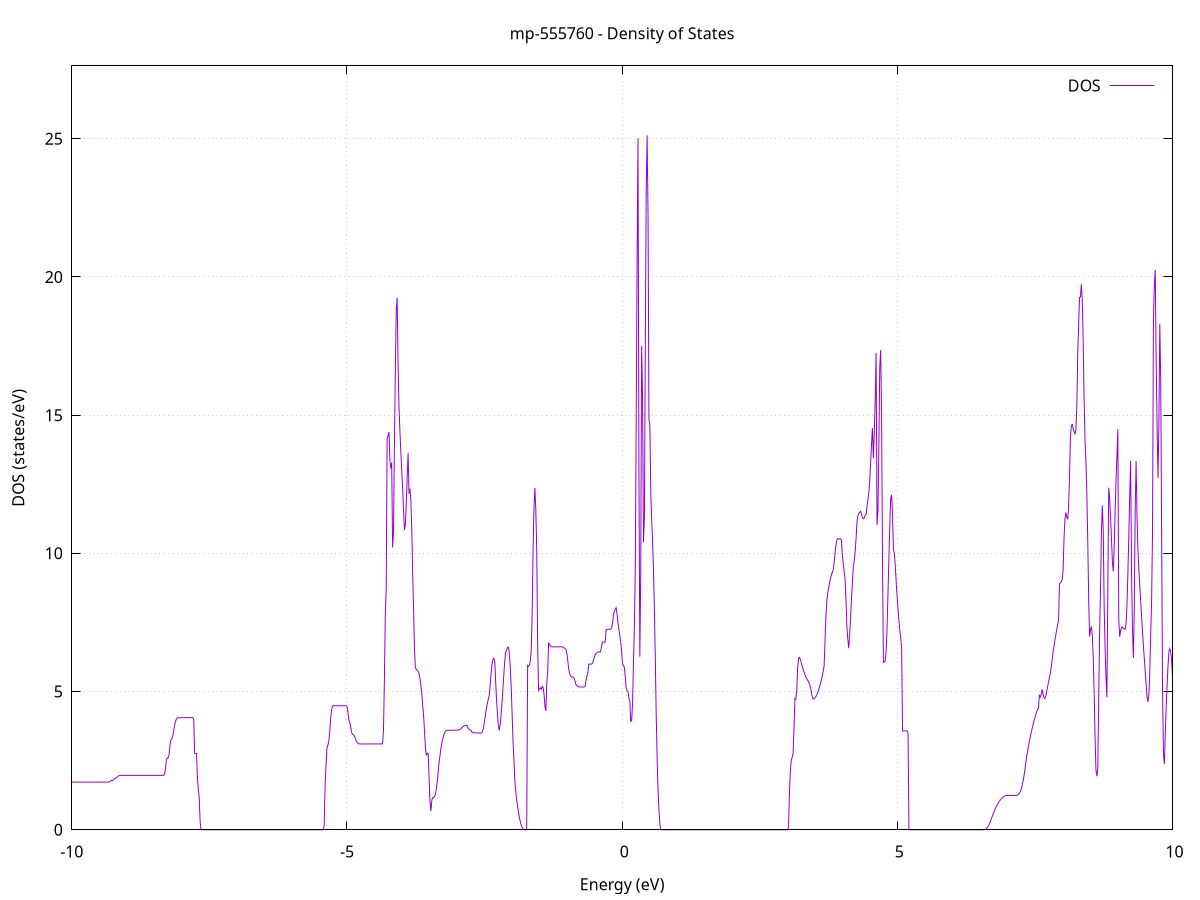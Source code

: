 set title 'mp-555760 - Density of States'
set xlabel 'Energy (eV)'
set ylabel 'DOS (states/eV)'
set grid
set xrange [-10:10]
set yrange [0:27.635]
set xzeroaxis lt -1
set terminal png size 800,600
set output 'mp-555760_dos_gnuplot.png'
plot '-' using 1:2 with lines title 'DOS'
-16.934200 0.000000
-16.917600 0.000000
-16.901000 0.000000
-16.884400 0.000000
-16.867900 0.000000
-16.851300 0.000000
-16.834700 0.000000
-16.818100 0.000000
-16.801600 0.000000
-16.785000 0.000000
-16.768400 0.000000
-16.751800 0.000000
-16.735200 0.000000
-16.718700 0.000000
-16.702100 0.000000
-16.685500 0.000000
-16.668900 0.000000
-16.652400 0.000000
-16.635800 0.000000
-16.619200 0.000000
-16.602600 0.000000
-16.586100 0.000000
-16.569500 0.000000
-16.552900 0.000000
-16.536300 0.000000
-16.519800 0.000000
-16.503200 0.000000
-16.486600 0.000000
-16.470000 0.000000
-16.453500 0.000000
-16.436900 0.000000
-16.420300 0.000000
-16.403700 0.000000
-16.387200 0.000000
-16.370600 0.000000
-16.354000 0.000000
-16.337400 0.000000
-16.320900 0.000000
-16.304300 0.000000
-16.287700 0.000000
-16.271100 0.000000
-16.254500 0.000000
-16.238000 0.000000
-16.221400 0.000000
-16.204800 0.000000
-16.188200 0.000000
-16.171700 0.000000
-16.155100 0.000000
-16.138500 0.000000
-16.121900 0.000000
-16.105400 0.000000
-16.088800 0.000000
-16.072200 0.000000
-16.055600 0.000000
-16.039100 0.000000
-16.022500 0.000000
-16.005900 0.000000
-15.989300 0.000000
-15.972800 0.000000
-15.956200 0.000000
-15.939600 0.000000
-15.923000 0.000000
-15.906500 0.000000
-15.889900 0.000000
-15.873300 0.000000
-15.856700 0.000000
-15.840200 0.000000
-15.823600 0.000000
-15.807000 0.000000
-15.790400 0.000000
-15.773900 0.000000
-15.757300 0.000000
-15.740700 0.000000
-15.724100 0.000000
-15.707500 0.000000
-15.691000 0.000000
-15.674400 0.000000
-15.657800 0.000000
-15.641200 0.000000
-15.624700 0.000000
-15.608100 0.000000
-15.591500 0.000000
-15.574900 0.000000
-15.558400 0.000000
-15.541800 0.000000
-15.525200 0.000000
-15.508600 0.000000
-15.492100 0.000000
-15.475500 0.000000
-15.458900 0.000000
-15.442300 0.000000
-15.425800 0.006400
-15.409200 0.927400
-15.392600 3.943100
-15.376000 4.094600
-15.359500 4.094700
-15.342900 9.474000
-15.326300 12.316600
-15.309700 12.316700
-15.293200 12.316800
-15.276600 12.317000
-15.260000 12.289100
-15.243400 11.494500
-15.226800 9.606800
-15.210300 9.606000
-15.193700 9.606200
-15.177100 5.337600
-15.160500 4.163400
-15.144000 4.163400
-15.127400 4.163400
-15.110800 4.163400
-15.094200 4.163400
-15.077700 4.163400
-15.061100 4.163500
-15.044500 4.163500
-15.027900 4.163500
-15.011400 4.163500
-14.994800 4.163500
-14.978200 4.163500
-14.961600 4.163500
-14.945100 4.163500
-14.928500 4.163500
-14.911900 4.163500
-14.895300 4.163500
-14.878800 4.163500
-14.862200 4.163500
-14.845600 4.163500
-14.829000 4.163600
-14.812500 4.163600
-14.795900 4.163600
-14.779300 4.163500
-14.762700 4.026900
-14.746100 3.639000
-14.729600 3.639000
-14.713000 3.639000
-14.696400 2.822400
-14.679800 2.651200
-14.663300 2.651200
-14.646700 2.651200
-14.630100 2.651200
-14.613500 2.651200
-14.597000 2.651200
-14.580400 2.651200
-14.563800 2.651200
-14.547200 2.651200
-14.530700 2.651200
-14.514100 2.651200
-14.497500 2.651200
-14.480900 2.651200
-14.464400 2.651200
-14.447800 2.651200
-14.431200 2.651200
-14.414600 2.651200
-14.398100 2.651200
-14.381500 2.651200
-14.364900 2.651200
-14.348300 2.651200
-14.331800 2.651200
-14.315200 2.651200
-14.298600 2.651200
-14.282000 2.651200
-14.265500 2.651200
-14.248900 2.651200
-14.232300 2.651200
-14.215700 2.651300
-14.199100 2.651300
-14.182600 2.651300
-14.166000 2.651300
-14.149400 2.651300
-14.132800 2.651300
-14.116300 2.651300
-14.099700 2.651300
-14.083100 2.651300
-14.066500 2.651300
-14.050000 2.651300
-14.033400 2.651300
-14.016800 2.651300
-14.000200 2.651300
-13.983700 2.033900
-13.967100 0.877600
-13.950500 0.877600
-13.933900 0.055100
-13.917400 1.848300
-13.900800 1.987000
-13.884200 1.987000
-13.867600 1.987000
-13.851100 1.987000
-13.834500 1.987000
-13.817900 1.987000
-13.801300 1.987000
-13.784800 1.987000
-13.768200 1.987000
-13.751600 1.987000
-13.735000 1.987000
-13.718400 1.987000
-13.701900 1.987000
-13.685300 1.987000
-13.668700 1.987000
-13.652100 1.987000
-13.635600 1.987000
-13.619000 1.987000
-13.602400 1.987000
-13.585800 1.987000
-13.569300 1.987000
-13.552700 1.987000
-13.536100 1.987000
-13.519500 1.987000
-13.503000 1.987000
-13.486400 1.987000
-13.469800 1.987000
-13.453200 1.987000
-13.436700 1.987000
-13.420100 1.987000
-13.403500 1.987000
-13.386900 1.987000
-13.370400 1.987000
-13.353800 1.987000
-13.337200 1.987000
-13.320600 1.987000
-13.304100 1.987000
-13.287500 1.987000
-13.270900 1.987000
-13.254300 1.987000
-13.237700 1.987000
-13.221200 1.987000
-13.204600 1.987000
-13.188000 1.987000
-13.171400 1.987000
-13.154900 1.987000
-13.138300 1.987000
-13.121700 1.987000
-13.105100 1.987000
-13.088600 1.987000
-13.072000 1.987000
-13.055400 1.987000
-13.038800 1.987000
-13.022300 1.987000
-13.005700 1.987000
-12.989100 1.987000
-12.972500 1.987000
-12.956000 1.982800
-12.939400 1.862700
-12.922800 1.862700
-12.906200 1.765100
-12.889700 1.660700
-12.873100 1.660000
-12.856500 1.660000
-12.839900 1.660000
-12.823400 1.660000
-12.806800 1.660000
-12.790200 1.660000
-12.773600 1.660000
-12.757100 1.660000
-12.740500 1.660000
-12.723900 1.660000
-12.707300 1.660000
-12.690700 1.660000
-12.674200 1.660000
-12.657600 1.660000
-12.641000 1.660000
-12.624400 1.660000
-12.607900 1.660000
-12.591300 1.660000
-12.574700 1.660000
-12.558100 1.660000
-12.541600 1.660000
-12.525000 1.660000
-12.508400 1.660000
-12.491800 1.660000
-12.475300 1.660000
-12.458700 1.660000
-12.442100 1.660000
-12.425500 1.660000
-12.409000 1.660000
-12.392400 1.660000
-12.375800 1.660000
-12.359200 1.660000
-12.342700 1.660000
-12.326100 1.660000
-12.309500 1.660000
-12.292900 1.660000
-12.276400 1.660000
-12.259800 1.660000
-12.243200 1.660000
-12.226600 1.660000
-12.210000 1.660000
-12.193500 1.660000
-12.176900 1.660000
-12.160300 1.660000
-12.143700 1.660000
-12.127200 1.660000
-12.110600 1.660000
-12.094000 1.660000
-12.077400 1.660000
-12.060900 1.660000
-12.044300 1.660000
-12.027700 1.660000
-12.011100 1.660000
-11.994600 1.660000
-11.978000 1.660000
-11.961400 1.660000
-11.944800 1.660000
-11.928300 1.660000
-11.911700 1.660000
-11.895100 1.660000
-11.878500 1.660000
-11.862000 1.660000
-11.845400 1.660000
-11.828800 1.660000
-11.812200 1.660000
-11.795700 1.660000
-11.779100 1.660000
-11.762500 1.660000
-11.745900 1.652500
-11.729300 1.650900
-11.712800 1.650900
-11.696200 1.654600
-11.679600 1.633800
-11.663000 1.633800
-11.646500 1.633800
-11.629900 1.633800
-11.613300 1.633800
-11.596700 1.633700
-11.580200 1.633700
-11.563600 1.633700
-11.547000 1.633700
-11.530400 1.633700
-11.513900 1.633700
-11.497300 1.633700
-11.480700 1.633700
-11.464100 1.633700
-11.447600 1.633700
-11.431000 1.633700
-11.414400 1.633700
-11.397800 1.633700
-11.381300 1.633700
-11.364700 1.633700
-11.348100 1.633700
-11.331500 1.633700
-11.315000 1.633700
-11.298400 1.633700
-11.281800 1.633700
-11.265200 1.633700
-11.248600 1.633700
-11.232100 1.633700
-11.215500 1.633700
-11.198900 1.633700
-11.182300 1.633700
-11.165800 1.633700
-11.149200 1.633600
-11.132600 1.633600
-11.116000 1.633600
-11.099500 1.633600
-11.082900 1.633600
-11.066300 1.633600
-11.049700 1.633600
-11.033200 1.633600
-11.016600 1.633600
-11.000000 1.633600
-10.983400 1.633600
-10.966900 1.633600
-10.950300 1.633600
-10.933700 1.633600
-10.917100 1.633600
-10.900600 1.633600
-10.884000 1.633600
-10.867400 1.633600
-10.850800 1.633600
-10.834300 1.633600
-10.817700 1.633600
-10.801100 1.633600
-10.784500 1.633600
-10.768000 1.633600
-10.751400 1.633600
-10.734800 1.633600
-10.718200 1.633600
-10.701600 1.633600
-10.685100 1.633600
-10.668500 1.633600
-10.651900 1.633600
-10.635300 1.633600
-10.618800 1.633600
-10.602200 1.633600
-10.585600 1.633600
-10.569000 1.633600
-10.552500 1.633600
-10.535900 1.633600
-10.519300 1.176800
-10.502700 0.530800
-10.486200 0.530800
-10.469600 0.530800
-10.453000 0.499700
-10.436400 0.339400
-10.419900 0.108400
-10.403300 0.464900
-10.386700 1.146400
-10.370100 1.725200
-10.353600 1.725200
-10.337000 1.725200
-10.320400 1.725200
-10.303800 1.725200
-10.287300 1.725200
-10.270700 1.725200
-10.254100 1.725200
-10.237500 1.725200
-10.220900 1.725100
-10.204400 1.725100
-10.187800 1.725100
-10.171200 1.725100
-10.154600 1.725100
-10.138100 1.725100
-10.121500 1.725100
-10.104900 1.725100
-10.088300 1.725100
-10.071800 1.725100
-10.055200 1.725100
-10.038600 1.725000
-10.022000 1.725000
-10.005500 1.725000
-9.988900 1.725000
-9.972300 1.725000
-9.955700 1.725000
-9.939200 1.725000
-9.922600 1.725000
-9.906000 1.725000
-9.889400 1.725000
-9.872900 1.725000
-9.856300 1.725000
-9.839700 1.725000
-9.823100 1.725000
-9.806600 1.724900
-9.790000 1.724900
-9.773400 1.724900
-9.756800 1.724900
-9.740200 1.724900
-9.723700 1.724900
-9.707100 1.724900
-9.690500 1.724900
-9.673900 1.724900
-9.657400 1.724900
-9.640800 1.724900
-9.624200 1.724900
-9.607600 1.724900
-9.591100 1.724900
-9.574500 1.724900
-9.557900 1.724900
-9.541300 1.724900
-9.524800 1.724900
-9.508200 1.724900
-9.491600 1.724900
-9.475000 1.724900
-9.458500 1.724900
-9.441900 1.724900
-9.425300 1.724900
-9.408700 1.724900
-9.392200 1.724900
-9.375600 1.724900
-9.359000 1.724900
-9.342400 1.724900
-9.325900 1.728100
-9.309300 1.741400
-9.292700 1.772700
-9.276100 1.783900
-9.259600 1.783900
-9.243000 1.796900
-9.226400 1.854100
-9.209800 1.870200
-9.193200 1.881300
-9.176700 1.905600
-9.160100 1.938200
-9.143500 1.955800
-9.126900 1.965800
-9.110400 1.968200
-9.093800 1.968200
-9.077200 1.968200
-9.060600 1.968200
-9.044100 1.968200
-9.027500 1.968200
-9.010900 1.968100
-8.994300 1.968100
-8.977800 1.968100
-8.961200 1.968100
-8.944600 1.968100
-8.928000 1.968100
-8.911500 1.968100
-8.894900 1.968100
-8.878300 1.968100
-8.861700 1.968100
-8.845200 1.968100
-8.828600 1.968100
-8.812000 1.968100
-8.795400 1.968100
-8.778900 1.968100
-8.762300 1.968100
-8.745700 1.968100
-8.729100 1.968100
-8.712500 1.968100
-8.696000 1.968100
-8.679400 1.968000
-8.662800 1.968000
-8.646200 1.968000
-8.629700 1.968000
-8.613100 1.968000
-8.596500 1.968000
-8.579900 1.968000
-8.563400 1.968000
-8.546800 1.968000
-8.530200 1.968000
-8.513600 1.968000
-8.497100 1.968000
-8.480500 1.968000
-8.463900 1.968000
-8.447300 1.968000
-8.430800 1.968000
-8.414200 1.968000
-8.397600 1.968000
-8.381000 1.968000
-8.364500 1.968000
-8.347900 1.967900
-8.331300 1.967900
-8.314700 2.017600
-8.298200 2.197100
-8.281600 2.516100
-8.265000 2.598800
-8.248400 2.599800
-8.231800 2.723000
-8.215300 3.086000
-8.198700 3.266400
-8.182100 3.293200
-8.165500 3.389200
-8.149000 3.556500
-8.132400 3.784700
-8.115800 3.915800
-8.099200 4.003200
-8.082700 4.047000
-8.066100 4.052600
-8.049500 4.052900
-8.032900 4.053100
-8.016400 4.053400
-7.999800 4.053700
-7.983200 4.054000
-7.966600 4.054200
-7.950100 4.054500
-7.933500 4.054900
-7.916900 4.055200
-7.900300 4.055500
-7.883800 4.055900
-7.867200 4.056200
-7.850600 4.056600
-7.834000 4.057000
-7.817500 4.057300
-7.800900 4.057700
-7.784300 3.979300
-7.767700 2.764800
-7.751200 2.765100
-7.734600 2.765500
-7.718000 1.927200
-7.701400 1.447600
-7.684800 1.191100
-7.668300 0.289700
-7.651700 0.000000
-7.635100 0.000000
-7.618500 0.000000
-7.602000 0.000000
-7.585400 0.000000
-7.568800 0.000000
-7.552200 0.000000
-7.535700 0.000000
-7.519100 0.000000
-7.502500 0.000000
-7.485900 0.000000
-7.469400 0.000000
-7.452800 0.000000
-7.436200 0.000000
-7.419600 0.000000
-7.403100 0.000000
-7.386500 0.000000
-7.369900 0.000000
-7.353300 0.000000
-7.336800 0.000000
-7.320200 0.000000
-7.303600 0.000000
-7.287000 0.000000
-7.270500 0.000000
-7.253900 0.000000
-7.237300 0.000000
-7.220700 0.000000
-7.204100 0.000000
-7.187600 0.000000
-7.171000 0.000000
-7.154400 0.000000
-7.137800 0.000000
-7.121300 0.000000
-7.104700 0.000000
-7.088100 0.000000
-7.071500 0.000000
-7.055000 0.000000
-7.038400 0.000000
-7.021800 0.000000
-7.005200 0.000000
-6.988700 0.000000
-6.972100 0.000000
-6.955500 0.000000
-6.938900 0.000000
-6.922400 0.000000
-6.905800 0.000000
-6.889200 0.000000
-6.872600 0.000000
-6.856100 0.000000
-6.839500 0.000000
-6.822900 0.000000
-6.806300 0.000000
-6.789800 0.000000
-6.773200 0.000000
-6.756600 0.000000
-6.740000 0.000000
-6.723400 0.000000
-6.706900 0.000000
-6.690300 0.000000
-6.673700 0.000000
-6.657100 0.000000
-6.640600 0.000000
-6.624000 0.000000
-6.607400 0.000000
-6.590800 0.000000
-6.574300 0.000000
-6.557700 0.000000
-6.541100 0.000000
-6.524500 0.000000
-6.508000 0.000000
-6.491400 0.000000
-6.474800 0.000000
-6.458200 0.000000
-6.441700 0.000000
-6.425100 0.000000
-6.408500 0.000000
-6.391900 0.000000
-6.375400 0.000000
-6.358800 0.000000
-6.342200 0.000000
-6.325600 0.000000
-6.309100 0.000000
-6.292500 0.000000
-6.275900 0.000000
-6.259300 0.000000
-6.242800 0.000000
-6.226200 0.000000
-6.209600 0.000000
-6.193000 0.000000
-6.176400 0.000000
-6.159900 0.000000
-6.143300 0.000000
-6.126700 0.000000
-6.110100 0.000000
-6.093600 0.000000
-6.077000 0.000000
-6.060400 0.000000
-6.043800 0.000000
-6.027300 0.000000
-6.010700 0.000000
-5.994100 0.000000
-5.977500 0.000000
-5.961000 0.000000
-5.944400 0.000000
-5.927800 0.000000
-5.911200 0.000000
-5.894700 0.000000
-5.878100 0.000000
-5.861500 0.000000
-5.844900 0.000000
-5.828400 0.000000
-5.811800 0.000000
-5.795200 0.000000
-5.778600 0.000000
-5.762100 0.000000
-5.745500 0.000000
-5.728900 0.000000
-5.712300 0.000000
-5.695700 0.000000
-5.679200 0.000000
-5.662600 0.000000
-5.646000 0.000000
-5.629400 0.000000
-5.612900 0.000000
-5.596300 0.000000
-5.579700 0.000000
-5.563100 0.000000
-5.546600 0.000000
-5.530000 0.000000
-5.513400 0.000000
-5.496800 0.000000
-5.480300 0.000000
-5.463700 0.000000
-5.447100 0.000000
-5.430500 0.000000
-5.414000 0.153900
-5.397400 1.573800
-5.380800 2.326300
-5.364200 2.942500
-5.347700 3.060300
-5.331100 3.189000
-5.314500 3.502600
-5.297900 4.001100
-5.281400 4.306900
-5.264800 4.462800
-5.248200 4.487700
-5.231600 4.487400
-5.215000 4.487100
-5.198500 4.486800
-5.181900 4.486600
-5.165300 4.486300
-5.148700 4.486100
-5.132200 4.485900
-5.115600 4.485700
-5.099000 4.485600
-5.082400 4.485500
-5.065900 4.485400
-5.049300 4.485300
-5.032700 4.485200
-5.016100 4.485200
-4.999600 4.472100
-4.983000 4.249200
-4.966400 3.972900
-4.949800 3.892300
-4.933300 3.741700
-4.916700 3.521100
-4.900100 3.454900
-4.883500 3.439900
-4.867000 3.396800
-4.850400 3.325500
-4.833800 3.226000
-4.817200 3.165700
-4.800700 3.133300
-4.784100 3.112800
-4.767500 3.104200
-4.750900 3.104000
-4.734300 3.104000
-4.717800 3.104100
-4.701200 3.104200
-4.684600 3.104300
-4.668000 3.104300
-4.651500 3.104400
-4.634900 3.104500
-4.618300 3.104600
-4.601700 3.104700
-4.585200 3.104800
-4.568600 3.104900
-4.552000 3.105000
-4.535400 3.105100
-4.518900 3.105200
-4.502300 3.105300
-4.485700 3.105500
-4.469100 3.105600
-4.452600 3.105700
-4.436000 3.105900
-4.419400 3.106000
-4.402800 3.106100
-4.386300 3.106300
-4.369700 3.106500
-4.353100 3.106600
-4.336500 3.608900
-4.320000 5.389300
-4.303400 7.786600
-4.286800 8.701600
-4.270200 14.173800
-4.253700 14.250400
-4.237100 14.393700
-4.220500 13.412600
-4.203900 13.070900
-4.187300 13.282600
-4.170800 10.209300
-4.154200 10.772400
-4.137600 14.034800
-4.121000 16.581600
-4.104500 18.797400
-4.087900 19.246600
-4.071300 16.905500
-4.054700 15.296000
-4.038200 14.428400
-4.021600 13.688700
-4.005000 12.996800
-3.988400 12.364500
-3.971900 11.554800
-3.955300 10.844700
-3.938700 11.034200
-3.922100 11.829500
-3.905600 12.758600
-3.889000 13.639300
-3.872400 12.153400
-3.855800 12.343000
-3.839300 11.932800
-3.822700 10.915900
-3.806100 9.292400
-3.789500 7.964500
-3.773000 6.513600
-3.756400 5.863500
-3.739800 5.800500
-3.723200 5.770100
-3.706600 5.735000
-3.690100 5.639100
-3.673500 5.472200
-3.656900 5.234300
-3.640300 4.911300
-3.623800 4.497300
-3.607200 4.115100
-3.590600 3.559700
-3.574000 2.957600
-3.557500 2.685600
-3.540900 2.770200
-3.524300 2.765300
-3.507700 1.823000
-3.491200 1.019900
-3.474600 0.673400
-3.458000 1.067900
-3.441400 1.169700
-3.424900 1.169600
-3.408300 1.198100
-3.391700 1.305900
-3.375100 1.493800
-3.358600 1.762000
-3.342000 2.110300
-3.325400 2.445300
-3.308800 2.703700
-3.292300 2.961200
-3.275700 3.145500
-3.259100 3.298400
-3.242500 3.419900
-3.225900 3.509900
-3.209400 3.568500
-3.192800 3.595700
-3.176200 3.598000
-3.159600 3.598400
-3.143100 3.598900
-3.126500 3.599400
-3.109900 3.600100
-3.093300 3.600800
-3.076800 3.601700
-3.060200 3.602600
-3.043600 3.603500
-3.027000 3.604600
-3.010500 3.605800
-2.993900 3.607000
-2.977300 3.608300
-2.960700 3.614100
-2.944200 3.630300
-2.927600 3.657000
-2.911000 3.694000
-2.894400 3.729200
-2.877900 3.754800
-2.861300 3.770700
-2.844700 3.776700
-2.828100 3.777600
-2.811600 3.757600
-2.795000 3.655100
-2.778400 3.630100
-2.761800 3.618700
-2.745300 3.594800
-2.728700 3.530600
-2.712100 3.509700
-2.695500 3.508200
-2.678900 3.506700
-2.662400 3.505200
-2.645800 3.503800
-2.629200 3.502500
-2.612600 3.501100
-2.596100 3.499900
-2.579500 3.498600
-2.562900 3.497500
-2.546300 3.514500
-2.529800 3.601400
-2.513200 3.761500
-2.496600 3.990000
-2.480000 4.216300
-2.463500 4.417100
-2.446900 4.592200
-2.430300 4.741800
-2.413700 4.868300
-2.397200 5.259700
-2.380600 5.692000
-2.364000 5.992800
-2.347400 6.162100
-2.330900 6.199900
-2.314300 6.106200
-2.297700 5.330700
-2.281100 4.670100
-2.264600 4.153400
-2.248000 3.741200
-2.231400 3.596200
-2.214800 3.829000
-2.198200 4.204700
-2.181700 4.640100
-2.165100 5.134900
-2.148500 5.653000
-2.131900 6.130900
-2.115400 6.425100
-2.098800 6.499800
-2.082200 6.602700
-2.065600 6.605900
-2.049100 6.367600
-2.032500 5.887900
-2.015900 5.166700
-1.999300 4.204600
-1.982800 3.205400
-1.966200 2.530000
-1.949600 1.760300
-1.933000 1.369400
-1.916500 1.089800
-1.899900 0.842200
-1.883300 0.626400
-1.866700 0.442500
-1.850200 0.290400
-1.833600 0.170300
-1.817000 0.082000
-1.800400 0.025600
-1.783900 0.001100
-1.767300 0.000000
-1.750700 0.000000
-1.734100 0.000000
-1.717500 5.946100
-1.701000 5.910400
-1.684400 5.962000
-1.667800 6.121700
-1.651200 6.530900
-1.634700 7.831600
-1.618100 10.186100
-1.601500 11.659000
-1.584900 12.364100
-1.568400 11.557500
-1.551800 10.133200
-1.535200 6.759300
-1.518600 5.047600
-1.502100 5.096500
-1.485500 5.135800
-1.468900 5.082600
-1.452300 5.190600
-1.435800 5.144300
-1.419200 4.898100
-1.402600 4.452000
-1.386000 4.296000
-1.369500 5.281500
-1.352900 5.708800
-1.336300 6.774600
-1.319700 6.701500
-1.303200 6.651000
-1.286600 6.622900
-1.270000 6.616600
-1.253400 6.616800
-1.236900 6.617000
-1.220300 6.617300
-1.203700 6.617600
-1.187100 6.618000
-1.170500 6.618400
-1.154000 6.618900
-1.137400 6.619400
-1.120800 6.620000
-1.104200 6.620100
-1.087700 6.614600
-1.071100 6.602100
-1.054500 6.582700
-1.037900 6.556400
-1.021400 6.523100
-1.004800 6.377400
-0.988200 6.138800
-0.971600 5.817500
-0.955100 5.656400
-0.938500 5.560100
-0.921900 5.528700
-0.905300 5.528800
-0.888800 5.524200
-0.872200 5.476700
-0.855600 5.378100
-0.839000 5.251100
-0.822500 5.215000
-0.805900 5.188700
-0.789300 5.172200
-0.772700 5.165600
-0.756200 5.165500
-0.739600 5.165700
-0.723000 5.165800
-0.706400 5.165900
-0.689800 5.166100
-0.673300 5.189100
-0.656700 5.392200
-0.640100 5.571900
-0.623500 5.666900
-0.607000 5.994600
-0.590400 5.994200
-0.573800 5.993700
-0.557200 5.993400
-0.540700 6.022300
-0.524100 6.105200
-0.507500 6.240500
-0.490900 6.324600
-0.474400 6.370800
-0.457800 6.404800
-0.441200 6.426700
-0.424600 6.436500
-0.408100 6.437000
-0.391500 6.436900
-0.374900 6.621800
-0.358300 6.790200
-0.341800 6.789300
-0.325200 6.788400
-0.308600 6.787600
-0.292000 7.224900
-0.275500 7.256300
-0.258900 7.255300
-0.242300 7.254300
-0.225700 7.253400
-0.209100 7.252600
-0.192600 7.286000
-0.176000 7.450700
-0.159400 7.752600
-0.142800 7.903400
-0.126300 7.977100
-0.109700 8.033900
-0.093100 7.804100
-0.076500 7.498800
-0.060000 7.263400
-0.043400 7.031200
-0.026800 6.813400
-0.010200 6.467600
0.006300 5.987100
0.022900 5.958500
0.039500 5.865100
0.056100 5.567400
0.072600 5.125300
0.089200 5.036600
0.105800 5.006900
0.122400 4.765100
0.138900 4.710100
0.155500 3.923200
0.172100 3.946500
0.188700 4.542300
0.205200 5.974800
0.221800 7.277300
0.238400 9.427300
0.255000 14.603000
0.271600 20.618900
0.288100 25.008900
0.304700 13.249400
0.321300 6.264700
0.337900 9.283300
0.354400 17.513700
0.371000 15.617200
0.387600 10.400900
0.404200 11.307200
0.420700 17.542200
0.437300 23.101000
0.453900 25.122900
0.470500 22.277400
0.487000 14.852300
0.503600 14.618300
0.520200 12.155500
0.536800 11.236100
0.553300 10.420200
0.569900 9.361200
0.586500 7.931300
0.603100 6.129100
0.619600 4.088800
0.636200 2.499400
0.652800 1.429800
0.669400 0.677200
0.685900 0.202600
0.702500 0.006000
0.719100 0.000000
0.735700 0.000000
0.752200 0.000000
0.768800 0.000000
0.785400 0.000000
0.802000 0.000000
0.818600 0.000000
0.835100 0.000000
0.851700 0.000000
0.868300 0.000000
0.884900 0.000000
0.901400 0.000000
0.918000 0.000000
0.934600 0.000000
0.951200 0.000000
0.967700 0.000000
0.984300 0.000000
1.000900 0.000000
1.017500 0.000000
1.034000 0.000000
1.050600 0.000000
1.067200 0.000000
1.083800 0.000000
1.100300 0.000000
1.116900 0.000000
1.133500 0.000000
1.150100 0.000000
1.166600 0.000000
1.183200 0.000000
1.199800 0.000000
1.216400 0.000000
1.232900 0.000000
1.249500 0.000000
1.266100 0.000000
1.282700 0.000000
1.299300 0.000000
1.315800 0.000000
1.332400 0.000000
1.349000 0.000000
1.365600 0.000000
1.382100 0.000000
1.398700 0.000000
1.415300 0.000000
1.431900 0.000000
1.448400 0.000000
1.465000 0.000000
1.481600 0.000000
1.498200 0.000000
1.514700 0.000000
1.531300 0.000000
1.547900 0.000000
1.564500 0.000000
1.581000 0.000000
1.597600 0.000000
1.614200 0.000000
1.630800 0.000000
1.647300 0.000000
1.663900 0.000000
1.680500 0.000000
1.697100 0.000000
1.713600 0.000000
1.730200 0.000000
1.746800 0.000000
1.763400 0.000000
1.780000 0.000000
1.796500 0.000000
1.813100 0.000000
1.829700 0.000000
1.846300 0.000000
1.862800 0.000000
1.879400 0.000000
1.896000 0.000000
1.912600 0.000000
1.929100 0.000000
1.945700 0.000000
1.962300 0.000000
1.978900 0.000000
1.995400 0.000000
2.012000 0.000000
2.028600 0.000000
2.045200 0.000000
2.061700 0.000000
2.078300 0.000000
2.094900 0.000000
2.111500 0.000000
2.128000 0.000000
2.144600 0.000000
2.161200 0.000000
2.177800 0.000000
2.194300 0.000000
2.210900 0.000000
2.227500 0.000000
2.244100 0.000000
2.260600 0.000000
2.277200 0.000000
2.293800 0.000000
2.310400 0.000000
2.327000 0.000000
2.343500 0.000000
2.360100 0.000000
2.376700 0.000000
2.393300 0.000000
2.409800 0.000000
2.426400 0.000000
2.443000 0.000000
2.459600 0.000000
2.476100 0.000000
2.492700 0.000000
2.509300 0.000000
2.525900 0.000000
2.542400 0.000000
2.559000 0.000000
2.575600 0.000000
2.592200 0.000000
2.608700 0.000000
2.625300 0.000000
2.641900 0.000000
2.658500 0.000000
2.675000 0.000000
2.691600 0.000000
2.708200 0.000000
2.724800 0.000000
2.741300 0.000000
2.757900 0.000000
2.774500 0.000000
2.791100 0.000000
2.807700 0.000000
2.824200 0.000000
2.840800 0.000000
2.857400 0.000000
2.874000 0.000000
2.890500 0.000000
2.907100 0.000000
2.923700 0.000000
2.940300 0.000000
2.956800 0.000000
2.973400 0.000000
2.990000 0.000000
3.006600 0.000000
3.023100 0.106200
3.039700 1.303900
3.056300 2.106200
3.072900 2.513000
3.089400 2.624300
3.106000 2.753500
3.122600 3.642300
3.139200 4.751200
3.155700 4.731700
3.172300 5.047600
3.188900 5.859300
3.205500 6.220200
3.222000 6.237600
3.238600 6.153100
3.255200 6.040900
3.271800 5.921000
3.288400 5.809800
3.304900 5.707300
3.321500 5.613400
3.338100 5.530000
3.354700 5.462900
3.371200 5.412600
3.387800 5.354400
3.404400 5.268200
3.421000 5.153800
3.437500 5.001000
3.454100 4.814500
3.470700 4.728700
3.487300 4.743300
3.503800 4.774700
3.520400 4.821900
3.537000 4.885000
3.553600 4.963800
3.570100 5.058600
3.586700 5.169100
3.603300 5.294300
3.619900 5.428500
3.636400 5.570900
3.653000 5.726800
3.669600 5.926000
3.686200 6.841500
3.702700 7.711700
3.719300 8.295000
3.735900 8.557200
3.752500 8.768500
3.769000 8.948800
3.785600 9.098200
3.802200 9.220000
3.818800 9.319900
3.835400 9.404200
3.851900 9.649500
3.868500 10.027500
3.885100 10.303800
3.901700 10.483500
3.918200 10.534000
3.934800 10.514100
3.951400 10.523100
3.968000 10.528000
3.984500 10.481400
4.001100 9.950000
4.017700 9.621600
4.034300 9.349000
4.050800 9.059500
4.067400 8.291600
4.084000 7.328400
4.100600 6.889600
4.117100 6.569400
4.133700 7.023800
4.150300 7.647200
4.166900 8.335300
4.183400 8.928400
4.200000 9.496000
4.216600 9.725700
4.233200 10.057300
4.249700 10.511700
4.266300 11.118700
4.282900 11.360100
4.299500 11.445000
4.316100 11.489700
4.332600 11.522000
4.349200 11.424900
4.365800 11.293200
4.382400 11.250800
4.398900 11.278700
4.415500 11.373800
4.432100 11.401000
4.448700 11.685000
4.465200 11.937300
4.481800 12.175900
4.498400 12.574700
4.515000 13.277800
4.531500 13.968800
4.548100 14.530400
4.564700 13.436900
4.581300 14.380100
4.597800 15.483900
4.614400 17.255200
4.631000 11.035500
4.647600 11.507100
4.664100 13.802700
4.680700 16.734800
4.697300 17.355300
4.713900 15.053400
4.730400 9.803300
4.747000 6.053800
4.763600 6.074000
4.780200 6.112600
4.796800 6.476900
4.813300 7.275600
4.829900 8.524000
4.846500 9.790500
4.863100 11.011800
4.879600 11.992700
4.896200 12.117100
4.912800 11.415200
4.929400 10.135300
4.945900 10.003500
4.962500 9.577400
4.979100 8.970000
4.995700 8.440400
5.012200 7.983900
5.028800 7.588900
5.045400 7.224200
5.062000 6.933900
5.078500 6.583900
5.095100 3.574000
5.111700 3.574800
5.128300 3.575700
5.144800 3.576700
5.161400 3.577800
5.178000 3.579000
5.194600 3.507200
5.211100 0.000000
5.227700 0.000000
5.244300 0.000000
5.260900 0.000000
5.277400 0.000000
5.294000 0.000000
5.310600 0.000000
5.327200 0.000000
5.343800 0.000000
5.360300 0.000000
5.376900 0.000000
5.393500 0.000000
5.410100 0.000000
5.426600 0.000000
5.443200 0.000000
5.459800 0.000000
5.476400 0.000000
5.492900 0.000000
5.509500 0.000000
5.526100 0.000000
5.542700 0.000000
5.559200 0.000000
5.575800 0.000000
5.592400 0.000000
5.609000 0.000000
5.625500 0.000000
5.642100 0.000000
5.658700 0.000000
5.675300 0.000000
5.691800 0.000000
5.708400 0.000000
5.725000 0.000000
5.741600 0.000000
5.758100 0.000000
5.774700 0.000000
5.791300 0.000000
5.807900 0.000000
5.824500 0.000000
5.841000 0.000000
5.857600 0.000000
5.874200 0.000000
5.890800 0.000000
5.907300 0.000000
5.923900 0.000000
5.940500 0.000000
5.957100 0.000000
5.973600 0.000000
5.990200 0.000000
6.006800 0.000000
6.023400 0.000000
6.039900 0.000000
6.056500 0.000000
6.073100 0.000000
6.089700 0.000000
6.106200 0.000000
6.122800 0.000000
6.139400 0.000000
6.156000 0.000000
6.172500 0.000000
6.189100 0.000000
6.205700 0.000000
6.222300 0.000000
6.238800 0.000000
6.255400 0.000000
6.272000 0.000000
6.288600 0.000000
6.305200 0.000000
6.321700 0.000000
6.338300 0.000000
6.354900 0.000000
6.371500 0.000000
6.388000 0.000000
6.404600 0.000000
6.421200 0.000000
6.437800 0.000000
6.454300 0.000000
6.470900 0.000000
6.487500 0.000000
6.504100 0.000000
6.520600 0.000000
6.537200 0.000000
6.553800 0.000000
6.570400 0.000000
6.586900 0.002000
6.603500 0.015500
6.620100 0.041600
6.636700 0.080300
6.653200 0.131700
6.669800 0.195700
6.686400 0.272300
6.703000 0.361600
6.719500 0.457500
6.736100 0.547800
6.752700 0.632700
6.769300 0.712000
6.785900 0.785700
6.802400 0.854000
6.819000 0.916800
6.835600 0.974000
6.852200 1.025800
6.868700 1.072000
6.885300 1.112700
6.901900 1.147900
6.918500 1.177600
6.935000 1.201800
6.951600 1.220500
6.968200 1.233600
6.984800 1.241300
7.001300 1.243400
7.017900 1.243200
7.034500 1.243100
7.051100 1.243100
7.067600 1.243200
7.084200 1.243300
7.100800 1.243500
7.117400 1.243800
7.133900 1.244200
7.150500 1.244600
7.167100 1.245100
7.183700 1.251800
7.200200 1.278600
7.216800 1.318000
7.233400 1.372800
7.250000 1.461700
7.266500 1.584500
7.283100 1.738600
7.299700 1.924100
7.316300 2.140700
7.332900 2.388700
7.349400 2.638200
7.366000 2.836000
7.382600 3.021600
7.399200 3.194800
7.415700 3.356700
7.432300 3.510400
7.448900 3.656300
7.465500 3.794400
7.482000 3.924700
7.498600 4.047300
7.515200 4.162000
7.531800 4.268900
7.548300 4.352600
7.564900 4.387800
7.581500 4.885200
7.598100 4.800800
7.614600 4.906900
7.631200 5.083500
7.647800 4.900500
7.664400 4.791500
7.680900 4.756500
7.697500 4.836500
7.714100 5.003700
7.730700 5.175300
7.747200 5.347700
7.763800 5.511600
7.780400 5.666900
7.797000 5.888200
7.813600 6.172100
7.830100 6.419400
7.846700 6.647900
7.863300 6.861000
7.879900 7.058900
7.896400 7.241500
7.913000 7.412500
7.929600 7.579700
7.946200 8.896500
7.962700 8.931900
7.979300 8.983100
7.995900 9.049900
8.012500 9.395600
8.029000 10.538900
8.045600 11.234800
8.062200 11.476700
8.078800 11.298400
8.095300 11.250700
8.111900 11.658600
8.128500 12.764200
8.145100 14.204500
8.161600 14.585500
8.178200 14.680700
8.194800 14.514700
8.211400 14.400600
8.227900 14.321800
8.244500 14.465100
8.261100 15.304400
8.277700 17.193300
8.294300 18.236600
8.310800 19.252800
8.327400 19.268800
8.344000 19.734600
8.360600 19.146200
8.377100 17.701600
8.393700 15.593900
8.410300 14.068400
8.426900 13.325400
8.443400 12.187200
8.460000 10.496400
8.476600 8.370300
8.493200 6.986800
8.509700 7.241800
8.526300 7.354500
8.542900 7.022600
8.559500 6.239700
8.576000 5.005900
8.592600 3.360200
8.609200 2.168700
8.625800 1.937900
8.642300 2.217400
8.658900 4.617400
8.675500 7.133300
8.692100 8.686300
8.708600 10.784400
8.725200 11.733600
8.741800 10.795900
8.758400 8.054700
8.774900 6.608600
8.791500 5.523000
8.808100 4.788500
8.824700 8.667600
8.841300 12.374200
8.857800 12.000800
8.874400 11.314000
8.891000 10.528500
8.907600 9.709500
8.924100 9.343300
8.940700 10.207700
8.957300 11.515700
8.973900 12.623800
8.990400 13.496400
9.007000 14.489100
9.023600 7.607600
9.040200 6.982300
9.056700 7.197400
9.073300 7.313800
9.089900 7.331500
9.106500 7.295900
9.123000 7.267000
9.139600 7.256300
9.156200 7.455400
9.172800 8.121500
9.189300 9.250800
9.205900 10.617900
9.222500 12.070500
9.239100 13.347200
9.255600 9.341000
9.272200 7.295100
9.288800 6.209400
9.305400 7.967200
9.322000 11.500900
9.338500 13.339200
9.355100 11.335500
9.371700 10.169600
9.388300 9.414000
9.404800 8.858000
9.421400 8.294500
9.438000 7.726300
9.454600 7.163200
9.471100 6.674200
9.487700 6.195100
9.504300 5.726000
9.520900 5.266900
9.537400 4.818800
9.554000 4.629200
9.570600 4.901200
9.587200 5.686900
9.603700 7.048900
9.620300 8.279500
9.636900 10.766400
9.653500 18.389400
9.670000 19.711400
9.686600 20.254600
9.703200 16.980400
9.719800 14.625100
9.736300 12.731600
9.752900 14.642300
9.769500 18.293100
9.786100 16.232200
9.802700 10.683400
9.819200 5.040600
9.835800 2.717000
9.852400 2.381700
9.869000 3.465800
9.885500 4.425600
9.902100 5.243800
9.918700 5.939700
9.935300 6.450200
9.951800 6.554400
9.968400 6.427500
9.985000 6.076200
10.001600 5.507700
10.018100 5.016500
10.034700 4.753900
10.051300 4.690700
10.067900 4.799100
10.084400 5.076400
10.101000 5.379000
10.117600 5.626500
10.134200 5.818600
10.150700 5.955500
10.167300 6.037100
10.183900 6.063400
10.200500 6.034400
10.217000 5.965900
10.233600 5.890400
10.250200 5.808900
10.266800 5.848200
10.283300 6.200500
10.299900 6.813500
10.316500 7.452300
10.333100 7.832800
10.349700 7.970100
10.366200 8.048100
10.382800 8.118300
10.399400 8.180700
10.416000 8.235500
10.432500 8.282400
10.449100 8.364300
10.465700 8.646800
10.482300 8.906600
10.498800 8.888400
10.515400 9.067700
10.532000 9.322300
10.548600 9.306500
10.565100 9.106700
10.581700 8.855700
10.598300 8.746600
10.614900 8.859300
10.631400 9.222700
10.648000 5.689900
10.664600 6.084100
10.681200 6.711100
10.697700 7.536300
10.714300 8.455300
10.730900 8.447900
10.747500 8.199900
10.764000 8.257400
10.780600 8.261700
10.797200 8.213000
10.813800 8.111100
10.830400 7.956200
10.846900 9.524000
10.863500 6.851300
10.880100 5.306600
10.896700 4.509400
10.913200 4.417000
10.929800 4.987500
10.946400 5.480700
10.963000 5.821300
10.979500 6.148100
10.996100 6.680100
11.012700 7.104800
11.029300 7.422000
11.045800 7.631900
11.062400 7.738000
11.079000 7.956400
11.095600 8.519400
11.112100 7.728100
11.128700 5.506500
11.145300 4.964200
11.161900 4.629300
11.178400 4.402700
11.195000 4.284500
11.211600 7.000500
11.228200 6.895600
11.244700 7.566600
11.261300 9.279600
11.277900 14.755300
11.294500 20.108500
11.311100 25.043400
11.327600 23.239800
11.344200 8.319500
11.360800 7.245100
11.377400 6.576100
11.393900 6.370200
11.410500 6.801300
11.427100 7.428900
11.443700 8.039700
11.460200 8.633700
11.476800 9.211000
11.493400 9.785000
11.510000 12.085400
11.526500 9.307700
11.543100 4.329800
11.559700 3.633500
11.576300 3.195800
11.592800 3.047300
11.609400 3.394200
11.626000 4.341100
11.642600 5.899300
11.659100 8.057100
11.675700 13.942200
11.692300 13.500300
11.708900 13.005600
11.725400 12.523300
11.742000 11.405800
11.758600 10.614400
11.775200 10.109300
11.791700 9.890500
11.808300 9.985000
11.824900 10.420100
11.841500 11.184500
11.858100 12.278300
11.874600 15.795300
11.891200 15.830400
11.907800 12.630700
11.924400 9.444000
11.940900 6.295200
11.957500 4.482700
11.974100 3.793200
11.990700 3.393400
12.007200 5.530200
12.023800 5.386000
12.040400 5.265700
12.057000 5.422100
12.073500 5.814100
12.090100 6.178700
12.106700 6.515900
12.123300 6.999800
12.139800 8.870400
12.156400 11.615700
12.173000 12.952400
12.189600 12.257400
12.206100 10.144100
12.222700 8.247700
12.239300 7.053300
12.255900 6.347200
12.272400 5.861300
12.289000 5.556000
12.305600 5.431300
12.322200 5.490400
12.338800 5.898300
12.355300 6.740200
12.371900 7.929500
12.388500 9.657200
12.405100 10.958800
12.421600 10.317900
12.438200 8.610800
12.454800 7.123100
12.471400 5.924800
12.487900 5.015500
12.504500 4.348100
12.521100 3.889600
12.537700 3.722800
12.554200 3.978100
12.570800 4.656700
12.587400 5.713500
12.604000 7.279800
12.620500 9.624400
12.637100 12.887200
12.653700 16.291500
12.670300 17.710900
12.686800 11.658000
12.703400 9.910500
12.720000 8.342400
12.736600 6.963700
12.753100 5.766300
12.769700 4.864700
12.786300 3.585700
12.802900 2.769000
12.819500 3.072200
12.836000 3.392100
12.852600 3.700400
12.869200 3.988800
12.885800 4.257300
12.902300 4.506000
12.918900 4.730500
12.935500 4.909200
12.952100 5.039400
12.968600 5.121100
12.985200 5.154300
13.001800 5.138900
13.018400 5.074900
13.034900 4.915500
13.051500 4.652800
13.068100 4.368200
13.084700 4.067200
13.101200 3.749800
13.117800 3.416100
13.134400 3.089100
13.151000 2.922100
13.167500 2.925500
13.184100 3.089400
13.200700 3.421700
13.217300 3.885300
13.233800 4.466800
13.250400 5.166200
13.267000 5.983300
13.283600 6.918300
13.300200 7.984400
13.316700 12.397300
13.333300 8.684000
13.349900 7.501400
13.366500 6.220700
13.383000 6.277200
13.399600 6.384100
13.416200 6.626500
13.432800 7.010600
13.449300 7.499000
13.465900 8.004300
13.482500 7.911900
13.499100 7.651400
13.515600 7.257300
13.532200 6.730200
13.548800 6.160900
13.565400 6.234600
13.581900 6.593500
13.598500 7.029700
13.615100 7.542400
13.631700 8.088000
13.648200 8.412400
13.664800 8.206300
13.681400 7.572400
13.698000 6.911500
13.714500 6.703400
13.731100 6.844500
13.747700 7.305900
13.764300 8.446600
13.780800 10.264800
13.797400 11.653200
13.814000 11.879200
13.830600 11.527500
13.847200 10.584900
13.863700 9.043700
13.880300 7.221100
13.896900 5.557000
13.913500 4.216900
13.930000 3.911700
13.946600 3.739200
13.963200 3.685700
13.979800 3.906500
13.996300 4.276400
14.012900 4.747200
14.029500 5.451400
14.046100 6.270100
14.062600 7.020700
14.079200 7.695700
14.095800 8.295100
14.112400 8.817000
14.128900 9.225800
14.145500 9.506400
14.162100 9.656100
14.178700 9.560100
14.195200 8.524200
14.211800 6.487300
14.228400 5.027900
14.245000 4.096900
14.261500 3.642300
14.278100 3.409200
14.294700 3.194900
14.311300 2.964000
14.327900 2.716300
14.344400 2.452000
14.361000 2.163900
14.377600 1.757100
14.394200 1.349000
14.410700 0.998500
14.427300 0.711300
14.443900 0.487600
14.460500 0.326700
14.477000 0.228500
14.493600 0.176200
14.510200 0.133400
14.526800 0.098900
14.543300 0.071900
14.559900 0.052300
14.576500 0.039900
14.593100 0.030600
14.609600 0.022600
14.626200 0.015800
14.642800 0.010200
14.659400 0.005800
14.675900 0.002700
14.692500 0.000700
14.709100 0.000000
14.725700 0.000000
14.742200 0.000000
14.758800 0.000000
14.775400 0.000000
14.792000 0.000000
14.808600 0.000000
14.825100 0.000000
14.841700 0.000000
14.858300 0.000000
14.874900 0.000000
14.891400 0.000000
14.908000 0.000000
14.924600 0.000000
14.941200 0.000000
14.957700 0.000000
14.974300 0.000000
14.990900 0.000000
15.007500 0.000000
15.024000 0.000000
15.040600 0.000000
15.057200 0.000000
15.073800 0.000000
15.090300 0.000000
15.106900 0.000000
15.123500 0.000000
15.140100 0.000000
15.156600 0.000000
15.173200 0.000000
15.189800 0.000000
15.206400 0.000000
15.222900 0.000000
15.239500 0.000000
15.256100 0.000000
15.272700 0.000000
15.289200 0.000000
15.305800 0.000000
15.322400 0.000000
15.339000 0.000000
15.355600 0.000000
15.372100 0.000000
15.388700 0.000000
15.405300 0.000000
15.421900 0.000000
15.438400 0.000000
15.455000 0.000000
15.471600 0.000000
15.488200 0.000000
15.504700 0.000000
15.521300 0.000000
15.537900 0.000000
15.554500 0.000000
15.571000 0.000000
15.587600 0.000000
15.604200 0.000000
15.620800 0.000000
15.637300 0.000000
15.653900 0.000000
15.670500 0.000000
15.687100 0.000000
15.703600 0.000000
15.720200 0.000000
15.736800 0.000000
15.753400 0.000000
15.769900 0.000000
15.786500 0.000000
15.803100 0.000000
15.819700 0.000000
15.836300 0.000000
15.852800 0.000000
15.869400 0.000000
15.886000 0.000000
15.902600 0.000000
15.919100 0.000000
15.935700 0.000000
15.952300 0.000000
15.968900 0.000000
15.985400 0.000000
16.002000 0.000000
16.018600 0.000000
16.035200 0.000000
16.051700 0.000000
16.068300 0.000000
16.084900 0.000000
16.101500 0.000000
16.118000 0.000000
16.134600 0.000000
16.151200 0.000000
16.167800 0.000000
16.184300 0.000000
16.200900 0.000000
16.217500 0.000000
e
